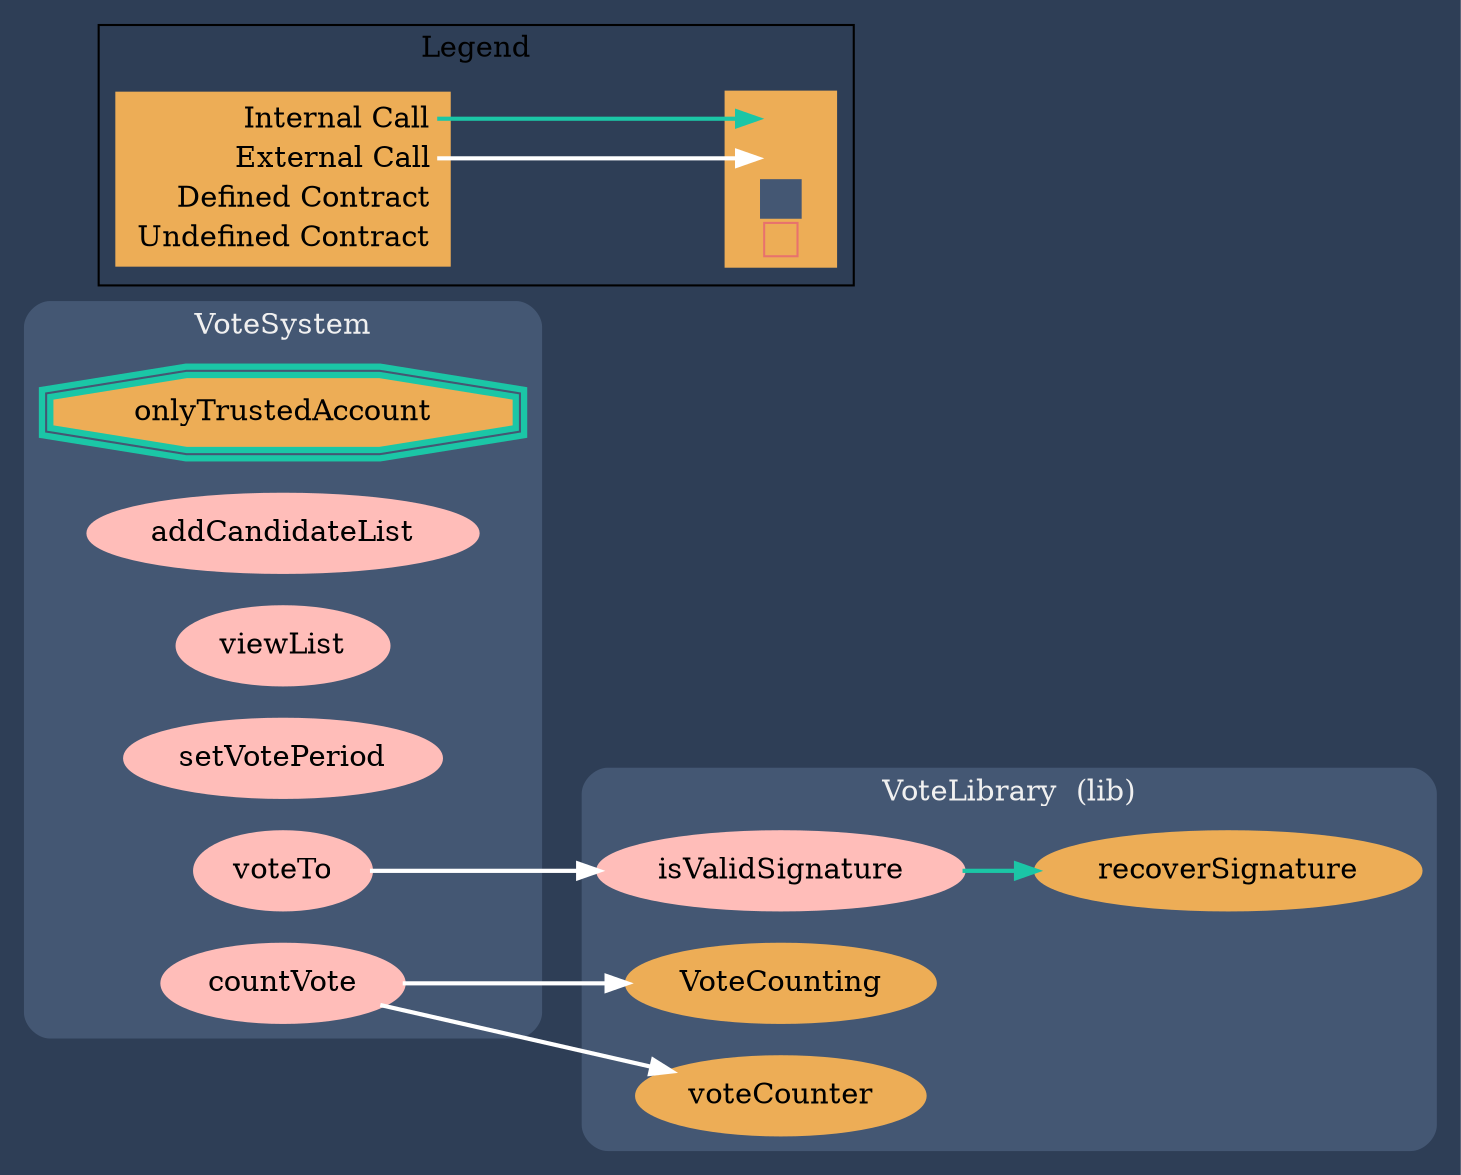 digraph G {
  graph [ ratio = "auto", page = "100", compound =true, bgcolor = "#2e3e56" ];
  node [ style = "filled", fillcolor = "#edad56", color = "#edad56", penwidth =3 ];
  edge [ color = "#fcfcfc", penwidth =2, fontname = "helvetica Neue Ultra Light" ];
subgraph "clusterVoteLibrary" {
  graph [ label = "VoteLibrary  (lib)", color = "#445773", fontcolor = "#f0f0f0", style = "rounded", bgcolor = "#445773" ];
  "VoteLibrary.voteCounter" [ label = "voteCounter" ];
  "VoteLibrary.isValidSignature" [ label = "isValidSignature", color = "#ffbdb9", fillcolor = "#ffbdb9" ];
  "VoteLibrary.recoverSignature" [ label = "recoverSignature" ];
  "VoteLibrary.VoteCounting" [ label = "VoteCounting" ];
}

subgraph "clusterVoteSystem" {
  graph [ label = "VoteSystem", color = "#445773", fontcolor = "#f0f0f0", style = "rounded", bgcolor = "#445773" ];
  "VoteSystem.onlyTrustedAccount" [ label = "onlyTrustedAccount", color = "#1bc6a6", shape =doubleoctagon ];
  "VoteSystem.addCandidateList" [ label = "addCandidateList", color = "#ffbdb9", fillcolor = "#ffbdb9" ];
  "VoteSystem.viewList" [ label = "viewList", color = "#ffbdb9", fillcolor = "#ffbdb9" ];
  "VoteSystem.setVotePeriod" [ label = "setVotePeriod", color = "#ffbdb9", fillcolor = "#ffbdb9" ];
  "VoteSystem.voteTo" [ label = "voteTo", color = "#ffbdb9", fillcolor = "#ffbdb9" ];
  "VoteSystem.countVote" [ label = "countVote", color = "#ffbdb9", fillcolor = "#ffbdb9" ];
}

  "VoteLibrary.isValidSignature";
  "VoteLibrary.recoverSignature";
  "VoteSystem.voteTo";
  "VoteSystem.countVote";
  "VoteLibrary.VoteCounting";
  "VoteLibrary.voteCounter";
  "VoteLibrary.isValidSignature" -> "VoteLibrary.recoverSignature" [ color = "#1bc6a6" ];
  "VoteSystem.voteTo" -> "VoteLibrary.isValidSignature" [ color = "white" ];
  "VoteSystem.countVote" -> "VoteLibrary.VoteCounting" [ color = "white" ];
  "VoteSystem.countVote" -> "VoteLibrary.voteCounter" [ color = "white" ];


rankdir=LR
node [shape=plaintext]
subgraph cluster_01 { 
label = "Legend";
key [label=<<table border="0" cellpadding="2" cellspacing="0" cellborder="0">
  <tr><td align="right" port="i1">Internal Call</td></tr>
  <tr><td align="right" port="i2">External Call</td></tr>
  <tr><td align="right" port="i3">Defined Contract</td></tr>
  <tr><td align="right" port="i4">Undefined Contract</td></tr>
  </table>>]
key2 [label=<<table border="0" cellpadding="2" cellspacing="0" cellborder="0">
  <tr><td port="i1">&nbsp;&nbsp;&nbsp;</td></tr>
  <tr><td port="i2">&nbsp;&nbsp;&nbsp;</td></tr>
  <tr><td port="i3" bgcolor="#445773">&nbsp;&nbsp;&nbsp;</td></tr>
  <tr><td port="i4">
    <table border="1" cellborder="0" cellspacing="0" cellpadding="7" color="#e8726d">
      <tr>
       <td></td>
      </tr>
     </table>
  </td></tr>
  </table>>]
key:i1:e -> key2:i1:w [color="#1bc6a6"]
key:i2:e -> key2:i2:w [color="white"]
}
}
